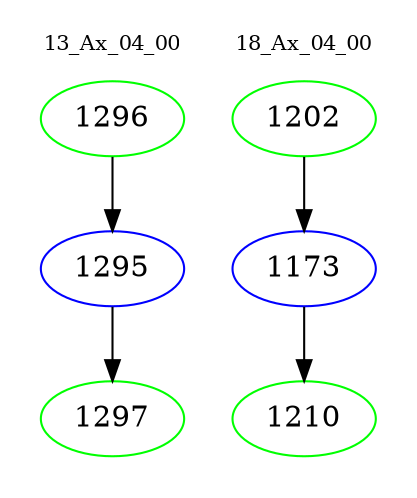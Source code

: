 digraph{
subgraph cluster_0 {
color = white
label = "13_Ax_04_00";
fontsize=10;
T0_1296 [label="1296", color="green"]
T0_1296 -> T0_1295 [color="black"]
T0_1295 [label="1295", color="blue"]
T0_1295 -> T0_1297 [color="black"]
T0_1297 [label="1297", color="green"]
}
subgraph cluster_1 {
color = white
label = "18_Ax_04_00";
fontsize=10;
T1_1202 [label="1202", color="green"]
T1_1202 -> T1_1173 [color="black"]
T1_1173 [label="1173", color="blue"]
T1_1173 -> T1_1210 [color="black"]
T1_1210 [label="1210", color="green"]
}
}
